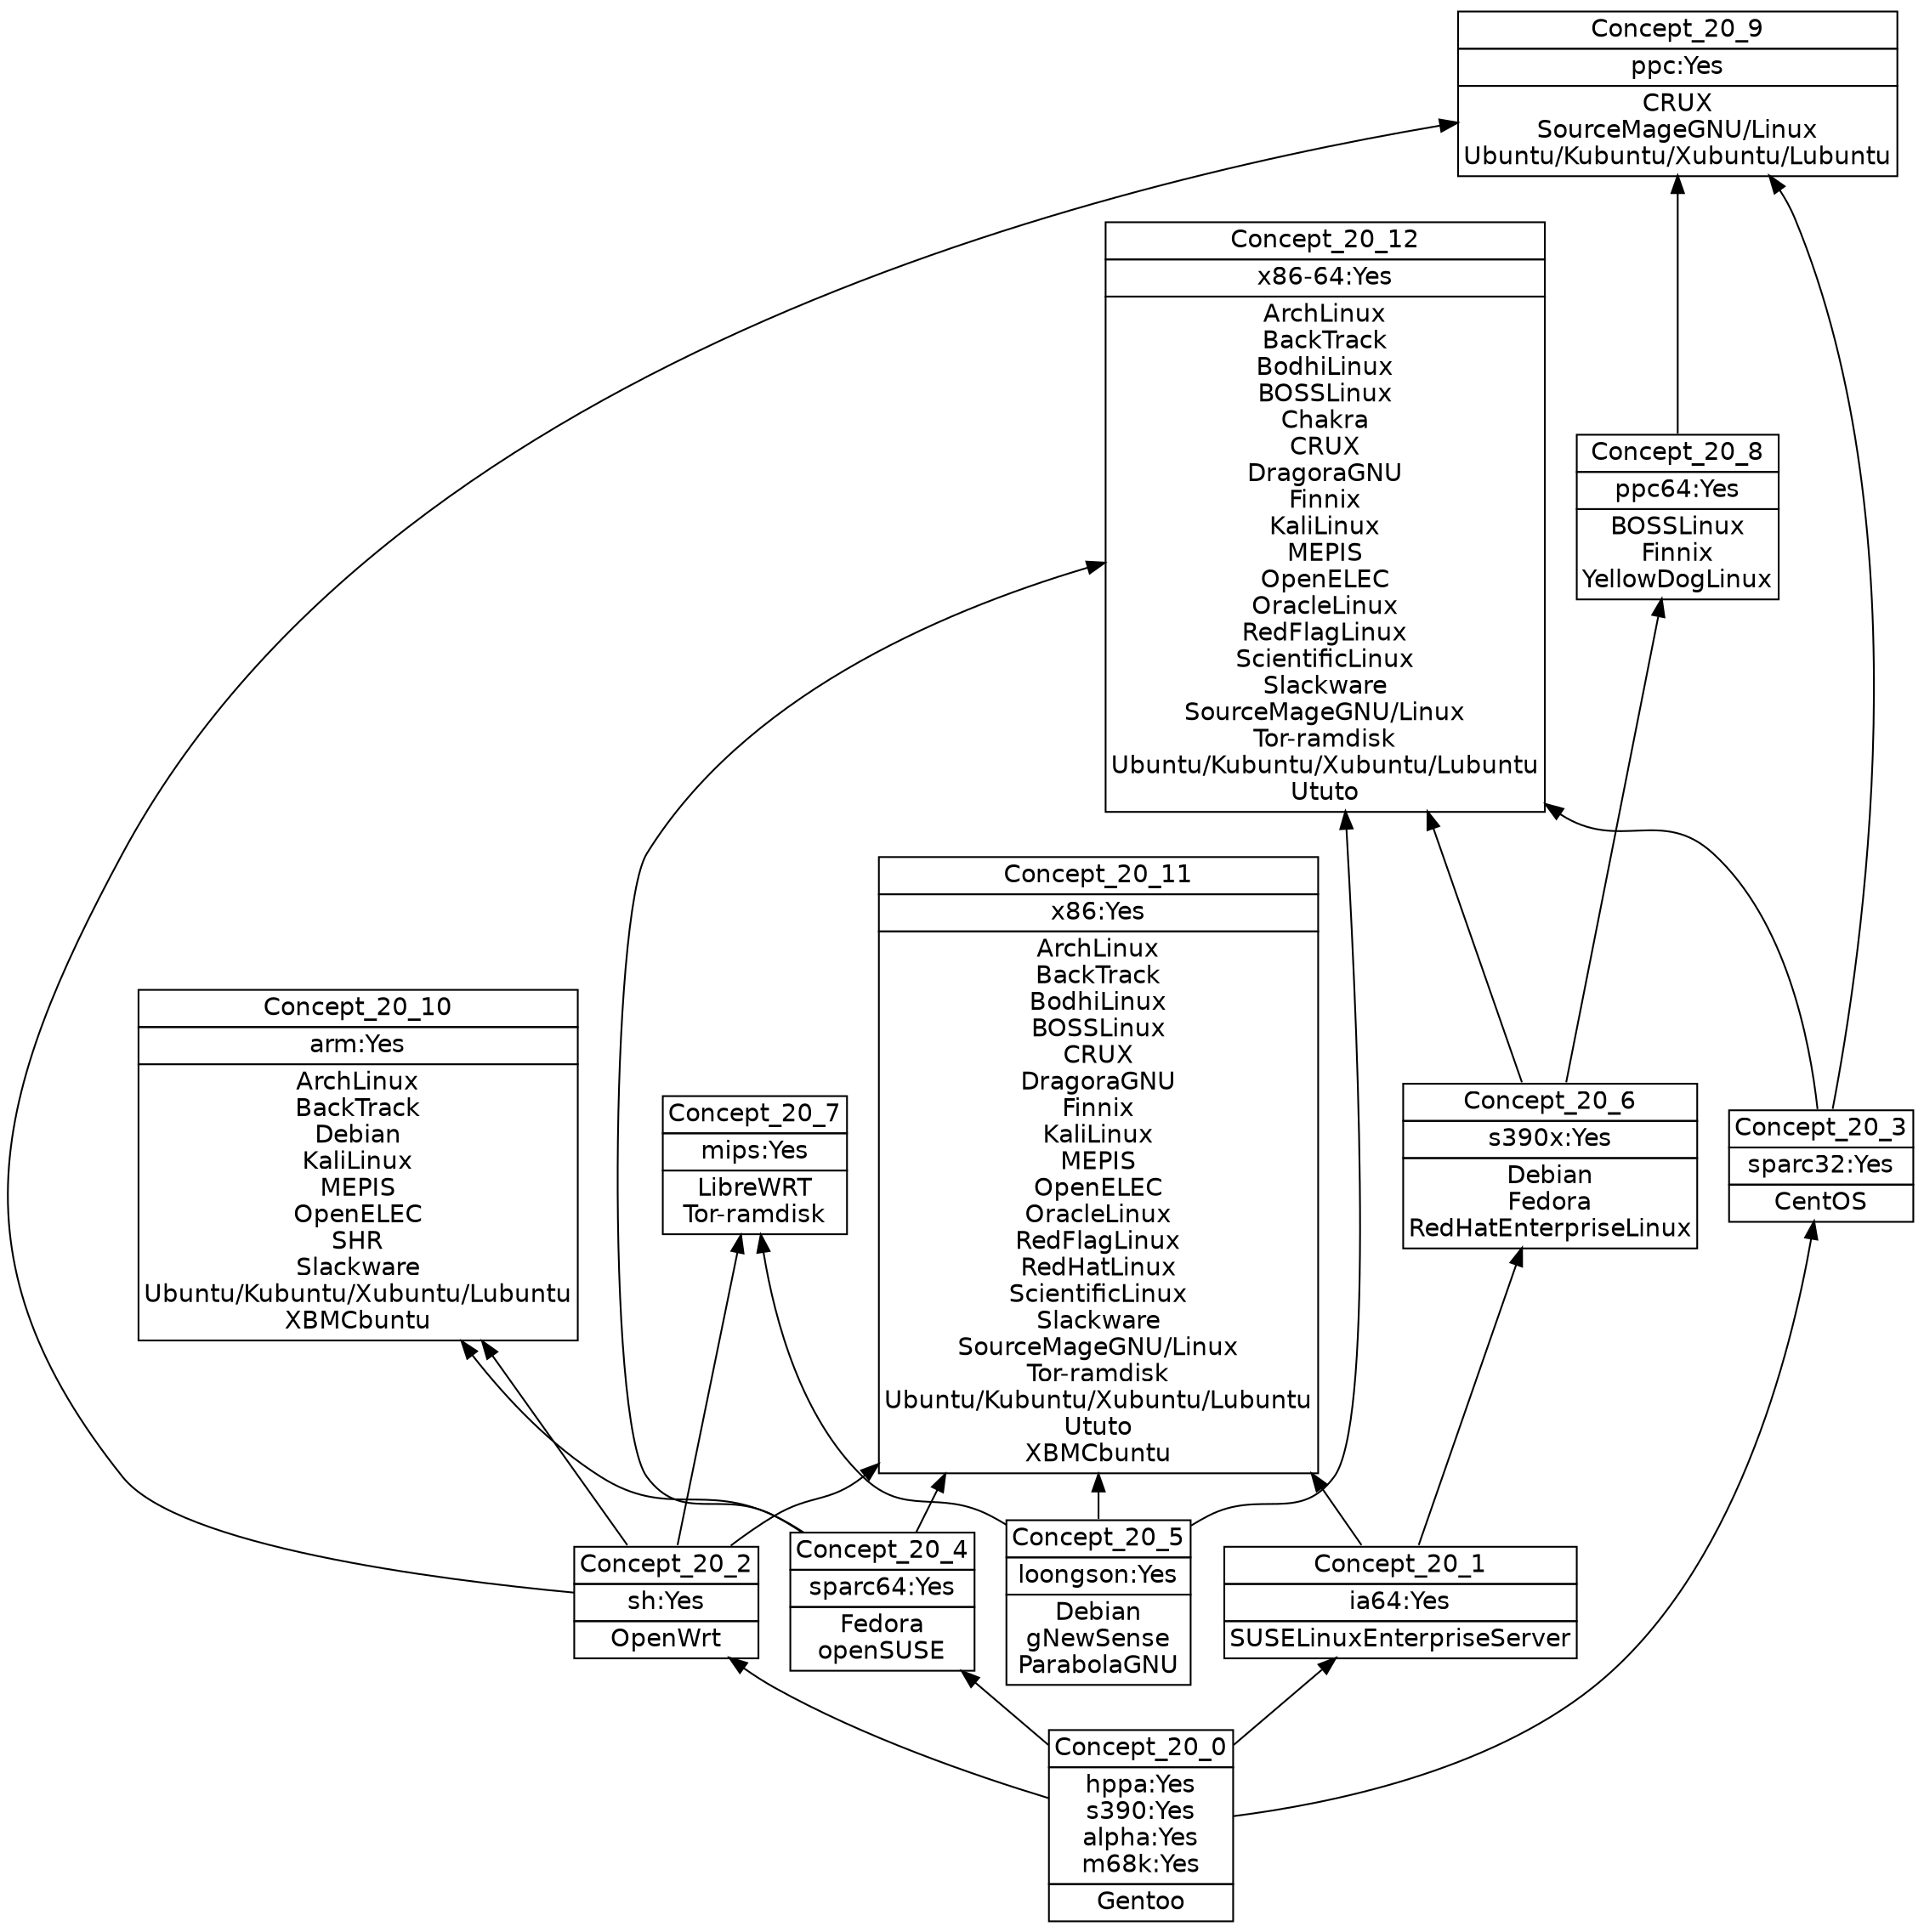 digraph G { 
	rankdir=BT;
	margin=0;
	node [margin="0.03,0.03",fontname="DejaVu Sans"];
	ranksep=0.3;
	nodesep=0.2;
//graph[label="name:20,concept number:13,object number:34,attribute number:16"
21 [shape=none,label=<<table border="0" cellborder="1" cellspacing="0" port="p"><tr><td>Concept_20_0</td></tr><tr><td>hppa:Yes<br/>s390:Yes<br/>alpha:Yes<br/>m68k:Yes<br/></td></tr><tr><td>Gentoo<br/></td></tr></table>>];
15 [shape=none,label=<<table border="0" cellborder="1" cellspacing="0" port="p"><tr><td>Concept_20_1</td></tr><tr><td>ia64:Yes<br/></td></tr><tr><td>SUSELinuxEnterpriseServer<br/></td></tr></table>>];
18 [shape=none,label=<<table border="0" cellborder="1" cellspacing="0" port="p"><tr><td>Concept_20_3</td></tr><tr><td>sparc32:Yes<br/></td></tr><tr><td>CentOS<br/></td></tr></table>>];
24 [shape=none,label=<<table border="0" cellborder="1" cellspacing="0" port="p"><tr><td>Concept_20_2</td></tr><tr><td>sh:Yes<br/></td></tr><tr><td>OpenWrt<br/></td></tr></table>>];
19 [shape=none,label=<<table border="0" cellborder="1" cellspacing="0" port="p"><tr><td>Concept_20_4</td></tr><tr><td>sparc64:Yes<br/></td></tr><tr><td>Fedora<br/>openSUSE<br/></td></tr></table>>];
22 [shape=none,label=<<table border="0" cellborder="1" cellspacing="0" port="p"><tr><td>Concept_20_5</td></tr><tr><td>loongson:Yes<br/></td></tr><tr><td>Debian<br/>gNewSense<br/>ParabolaGNU<br/></td></tr></table>>];
25 [shape=none,label=<<table border="0" cellborder="1" cellspacing="0" port="p"><tr><td>Concept_20_6</td></tr><tr><td>s390x:Yes<br/></td></tr><tr><td>Debian<br/>Fedora<br/>RedHatEnterpriseLinux<br/></td></tr></table>>];
23 [shape=none,label=<<table border="0" cellborder="1" cellspacing="0" port="p"><tr><td>Concept_20_7</td></tr><tr><td>mips:Yes<br/></td></tr><tr><td>LibreWRT<br/>Tor-ramdisk<br/></td></tr></table>>];
17 [shape=none,label=<<table border="0" cellborder="1" cellspacing="0" port="p"><tr><td>Concept_20_8</td></tr><tr><td>ppc64:Yes<br/></td></tr><tr><td>BOSSLinux<br/>Finnix<br/>YellowDogLinux<br/></td></tr></table>>];
16 [shape=none,label=<<table border="0" cellborder="1" cellspacing="0" port="p"><tr><td>Concept_20_9</td></tr><tr><td>ppc:Yes<br/></td></tr><tr><td>CRUX<br/>SourceMageGNU/Linux<br/>Ubuntu/Kubuntu/Xubuntu/Lubuntu<br/></td></tr></table>>];
20 [shape=none,label=<<table border="0" cellborder="1" cellspacing="0" port="p"><tr><td>Concept_20_10</td></tr><tr><td>arm:Yes<br/></td></tr><tr><td>ArchLinux<br/>BackTrack<br/>Debian<br/>KaliLinux<br/>MEPIS<br/>OpenELEC<br/>SHR<br/>Slackware<br/>Ubuntu/Kubuntu/Xubuntu/Lubuntu<br/>XBMCbuntu<br/></td></tr></table>>];
13 [shape=none,label=<<table border="0" cellborder="1" cellspacing="0" port="p"><tr><td>Concept_20_11</td></tr><tr><td>x86:Yes<br/></td></tr><tr><td>ArchLinux<br/>BackTrack<br/>BodhiLinux<br/>BOSSLinux<br/>CRUX<br/>DragoraGNU<br/>Finnix<br/>KaliLinux<br/>MEPIS<br/>OpenELEC<br/>OracleLinux<br/>RedFlagLinux<br/>RedHatLinux<br/>ScientificLinux<br/>Slackware<br/>SourceMageGNU/Linux<br/>Tor-ramdisk<br/>Ubuntu/Kubuntu/Xubuntu/Lubuntu<br/>Ututo<br/>XBMCbuntu<br/></td></tr></table>>];
14 [shape=none,label=<<table border="0" cellborder="1" cellspacing="0" port="p"><tr><td>Concept_20_12</td></tr><tr><td>x86-64:Yes<br/></td></tr><tr><td>ArchLinux<br/>BackTrack<br/>BodhiLinux<br/>BOSSLinux<br/>Chakra<br/>CRUX<br/>DragoraGNU<br/>Finnix<br/>KaliLinux<br/>MEPIS<br/>OpenELEC<br/>OracleLinux<br/>RedFlagLinux<br/>ScientificLinux<br/>Slackware<br/>SourceMageGNU/Linux<br/>Tor-ramdisk<br/>Ubuntu/Kubuntu/Xubuntu/Lubuntu<br/>Ututo<br/></td></tr></table>>];
	21:p -> 15:p
	21:p -> 18:p
	21:p -> 24:p
	21:p -> 19:p
	15:p -> 25:p
	24:p -> 23:p
	22:p -> 23:p
	25:p -> 17:p
	18:p -> 16:p
	24:p -> 16:p
	17:p -> 16:p
	24:p -> 20:p
	19:p -> 20:p
	15:p -> 13:p
	19:p -> 13:p
	24:p -> 13:p
	22:p -> 13:p
	19:p -> 14:p
	25:p -> 14:p
	18:p -> 14:p
	22:p -> 14:p
}